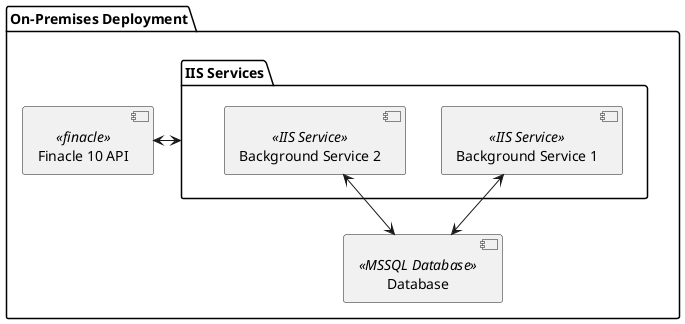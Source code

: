 @startuml

!define RECTANGLE class

package "On-Premises Deployment" {
    
    package "IIS Services" as IIS {
      [Background Service 1] as bgService1 <<IIS Service>>
      [Background Service 2] as bgService2 <<IIS Service>>
    }
    
    [Database] as database <<MSSQL Database>>
    [Finacle 10 API] as finacleApi <<finacle>>
}


bgService1 <-down-> [database]
bgService2 <-down-> [database]

IIS <-right-> [finacleApi]

@enduml
